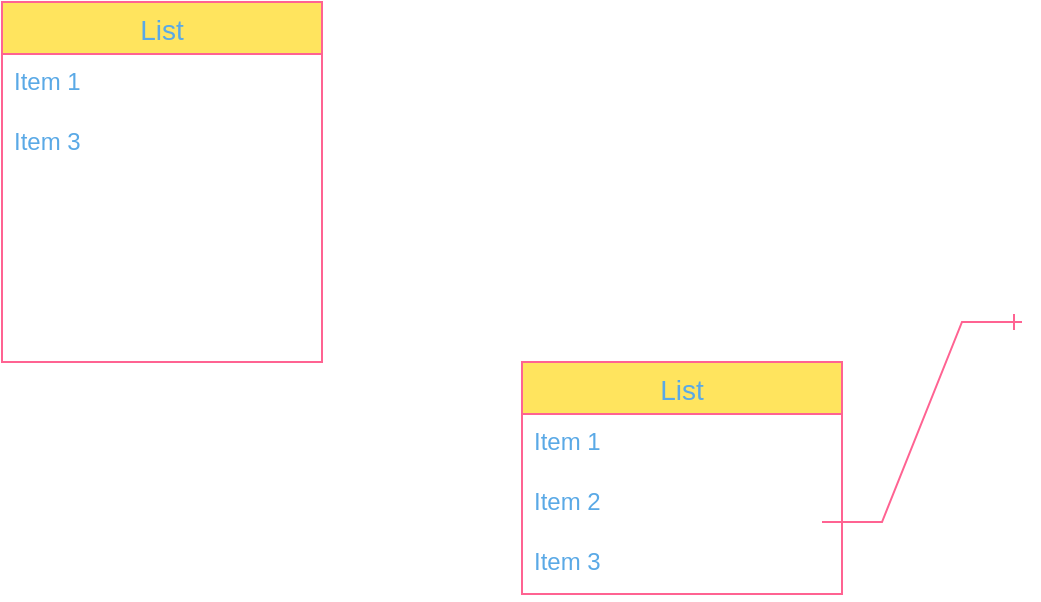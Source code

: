 <mxfile version="22.1.0" type="github">
  <diagram name="Página-1" id="nHQ0Ud0_Ng8JSyLOOdBA">
    <mxGraphModel dx="1434" dy="796" grid="1" gridSize="10" guides="1" tooltips="1" connect="1" arrows="1" fold="1" page="1" pageScale="1" pageWidth="827" pageHeight="1169" math="0" shadow="0">
      <root>
        <mxCell id="0" />
        <mxCell id="1" parent="0" />
        <mxCell id="oaHyUiJunF6Cut4uvbYh-8" value="List" style="swimlane;fontStyle=0;childLayout=stackLayout;horizontal=1;startSize=26;horizontalStack=0;resizeParent=1;resizeParentMax=0;resizeLast=0;collapsible=1;marginBottom=0;align=center;fontSize=14;strokeColor=#FF6392;fontColor=#5AA9E6;fillColor=#FFE45E;" parent="1" vertex="1">
          <mxGeometry x="70" y="170" width="160" height="180" as="geometry" />
        </mxCell>
        <mxCell id="oaHyUiJunF6Cut4uvbYh-9" value="Item 1" style="text;strokeColor=none;fillColor=none;spacingLeft=4;spacingRight=4;overflow=hidden;rotatable=0;points=[[0,0.5],[1,0.5]];portConstraint=eastwest;fontSize=12;whiteSpace=wrap;html=1;fontColor=#5AA9E6;" parent="oaHyUiJunF6Cut4uvbYh-8" vertex="1">
          <mxGeometry y="26" width="160" height="30" as="geometry" />
        </mxCell>
        <mxCell id="oaHyUiJunF6Cut4uvbYh-11" value="Item 3" style="text;strokeColor=none;fillColor=none;spacingLeft=4;spacingRight=4;overflow=hidden;rotatable=0;points=[[0,0.5],[1,0.5]];portConstraint=eastwest;fontSize=12;whiteSpace=wrap;html=1;fontColor=#5AA9E6;" parent="oaHyUiJunF6Cut4uvbYh-8" vertex="1">
          <mxGeometry y="56" width="160" height="124" as="geometry" />
        </mxCell>
        <mxCell id="oaHyUiJunF6Cut4uvbYh-12" value="" style="edgeStyle=entityRelationEdgeStyle;fontSize=12;html=1;endArrow=ERone;endFill=1;rounded=0;strokeColor=#FF6392;fontColor=#5AA9E6;fillColor=#FFE45E;" parent="1" edge="1">
          <mxGeometry width="100" height="100" relative="1" as="geometry">
            <mxPoint x="480" y="430" as="sourcePoint" />
            <mxPoint x="580" y="330" as="targetPoint" />
            <Array as="points">
              <mxPoint x="390" y="450" />
            </Array>
          </mxGeometry>
        </mxCell>
        <mxCell id="oaHyUiJunF6Cut4uvbYh-13" value="List" style="swimlane;fontStyle=0;childLayout=stackLayout;horizontal=1;startSize=26;horizontalStack=0;resizeParent=1;resizeParentMax=0;resizeLast=0;collapsible=1;marginBottom=0;align=center;fontSize=14;strokeColor=#FF6392;fontColor=#5AA9E6;fillColor=#FFE45E;" parent="1" vertex="1">
          <mxGeometry x="330" y="350" width="160" height="116" as="geometry" />
        </mxCell>
        <mxCell id="oaHyUiJunF6Cut4uvbYh-14" value="Item 1" style="text;strokeColor=none;fillColor=none;spacingLeft=4;spacingRight=4;overflow=hidden;rotatable=0;points=[[0,0.5],[1,0.5]];portConstraint=eastwest;fontSize=12;whiteSpace=wrap;html=1;fontColor=#5AA9E6;" parent="oaHyUiJunF6Cut4uvbYh-13" vertex="1">
          <mxGeometry y="26" width="160" height="30" as="geometry" />
        </mxCell>
        <mxCell id="oaHyUiJunF6Cut4uvbYh-15" value="Item 2" style="text;strokeColor=none;fillColor=none;spacingLeft=4;spacingRight=4;overflow=hidden;rotatable=0;points=[[0,0.5],[1,0.5]];portConstraint=eastwest;fontSize=12;whiteSpace=wrap;html=1;fontColor=#5AA9E6;" parent="oaHyUiJunF6Cut4uvbYh-13" vertex="1">
          <mxGeometry y="56" width="160" height="30" as="geometry" />
        </mxCell>
        <mxCell id="oaHyUiJunF6Cut4uvbYh-16" value="Item 3" style="text;strokeColor=none;fillColor=none;spacingLeft=4;spacingRight=4;overflow=hidden;rotatable=0;points=[[0,0.5],[1,0.5]];portConstraint=eastwest;fontSize=12;whiteSpace=wrap;html=1;fontColor=#5AA9E6;" parent="oaHyUiJunF6Cut4uvbYh-13" vertex="1">
          <mxGeometry y="86" width="160" height="30" as="geometry" />
        </mxCell>
      </root>
    </mxGraphModel>
  </diagram>
</mxfile>
